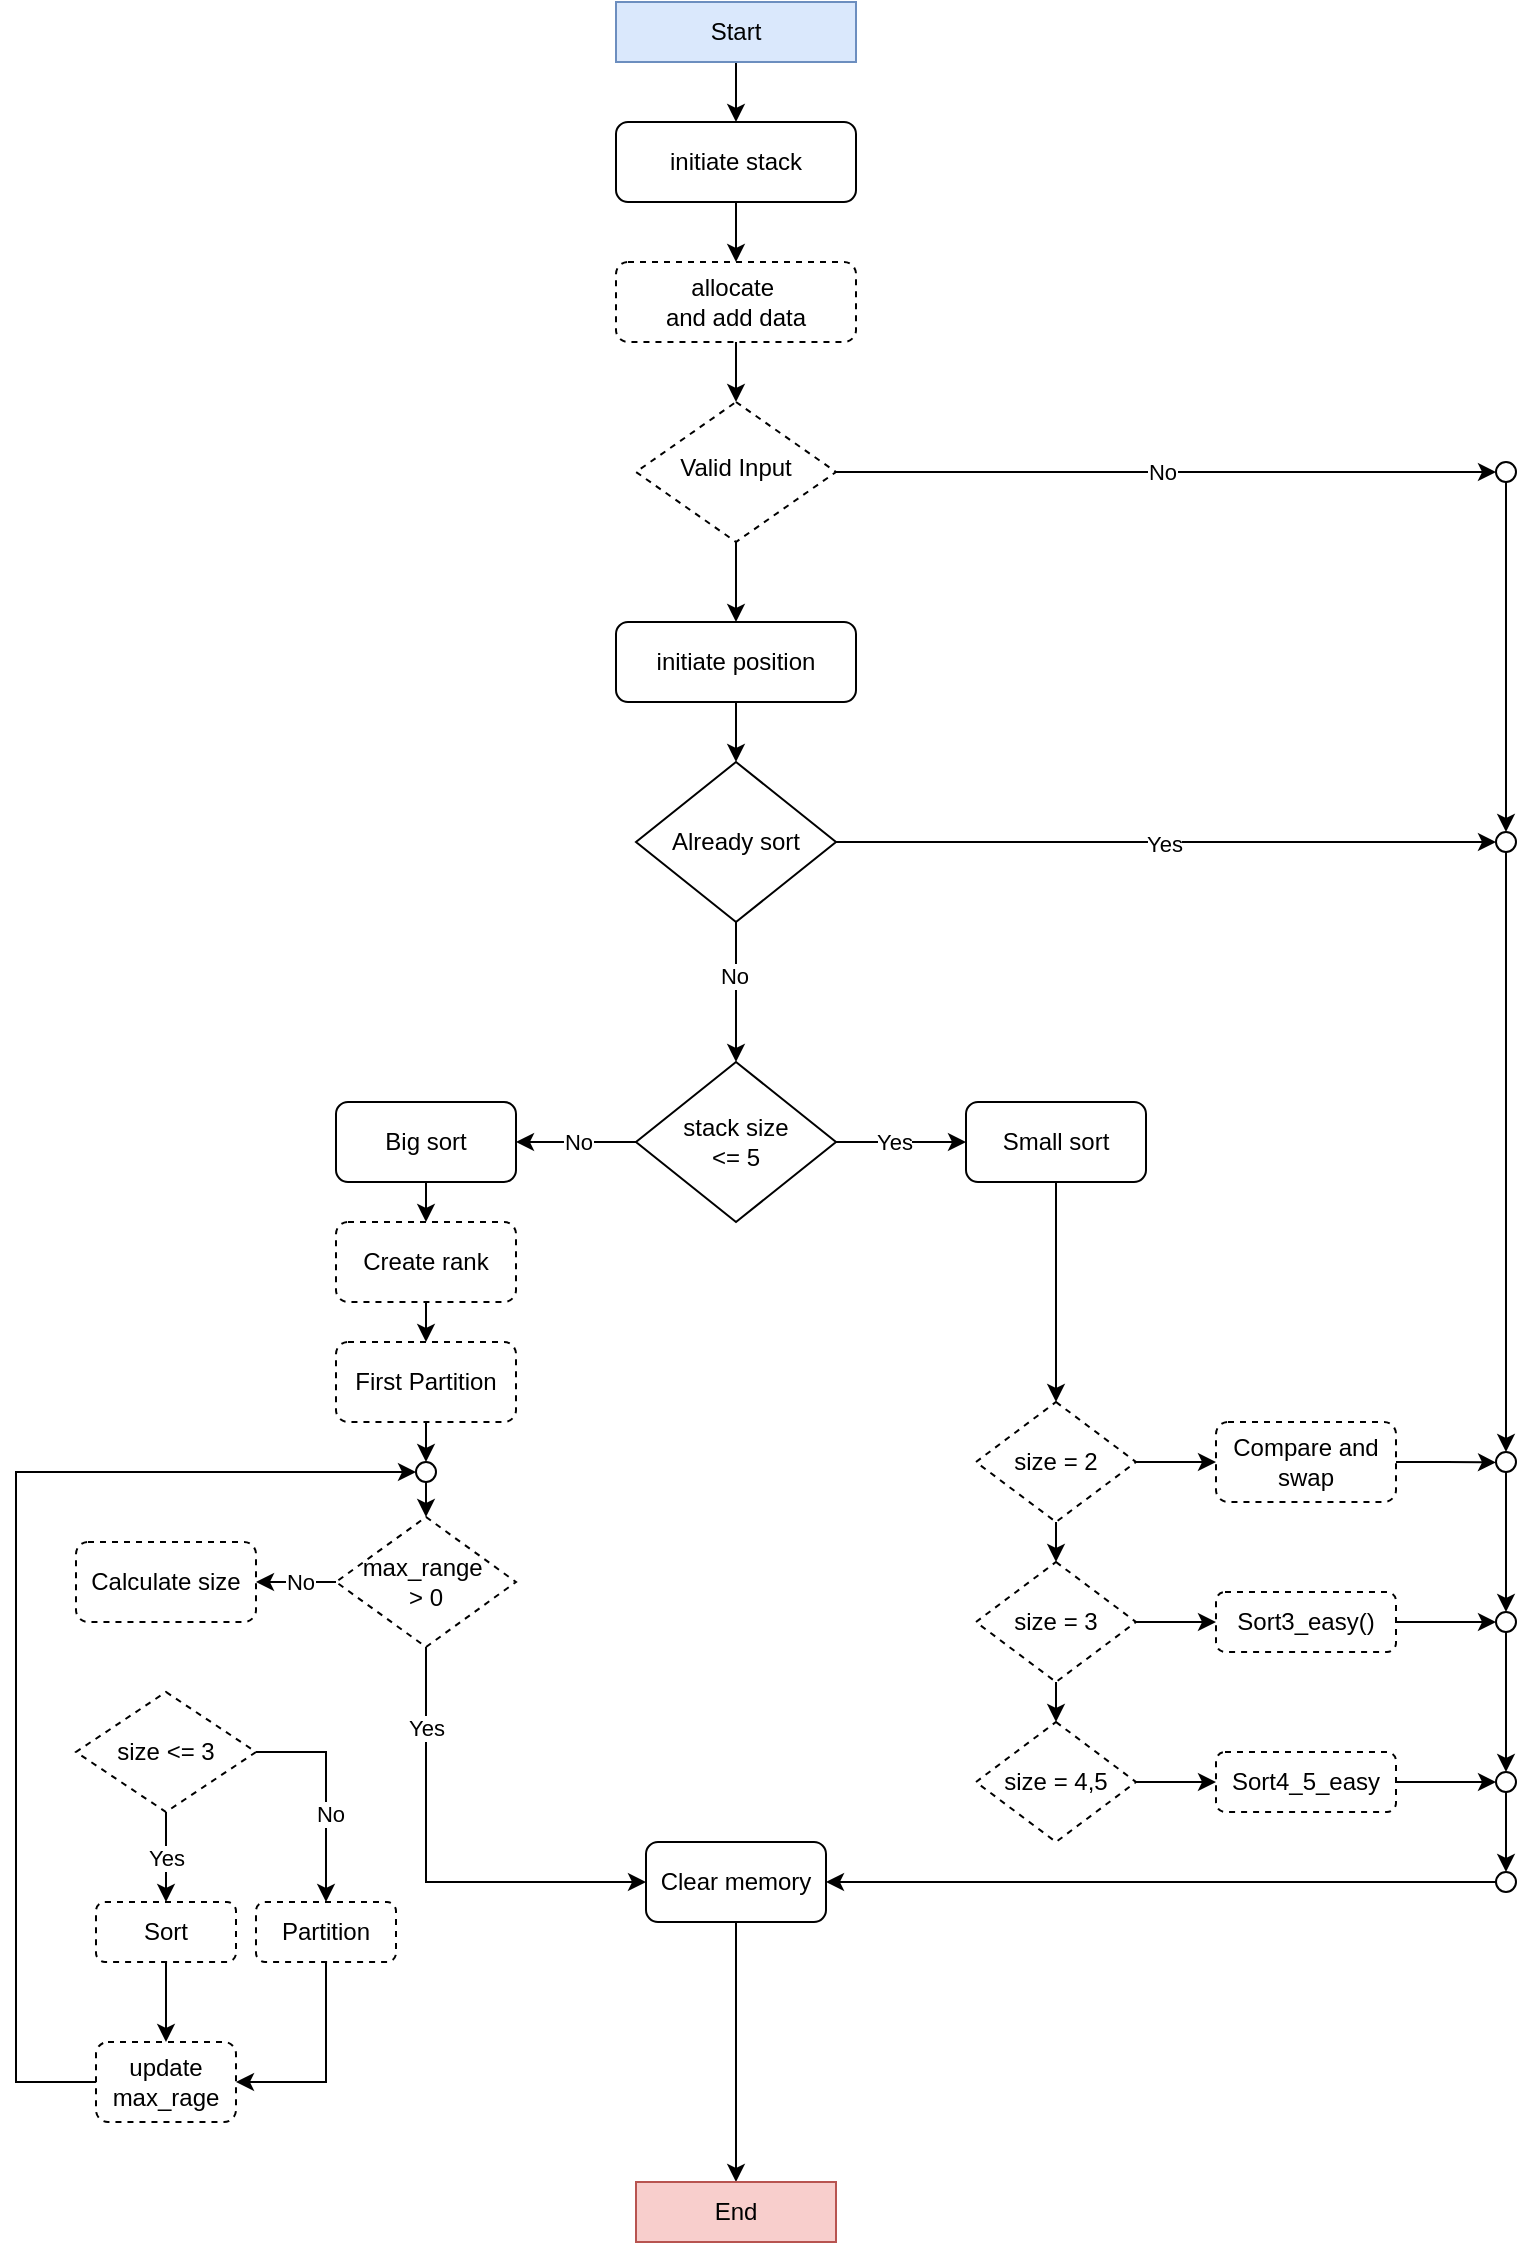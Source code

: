 <mxfile version="24.0.6" type="github">
  <diagram id="C5RBs43oDa-KdzZeNtuy" name="Page-1">
    <mxGraphModel dx="2183" dy="1218" grid="1" gridSize="10" guides="1" tooltips="1" connect="1" arrows="1" fold="1" page="1" pageScale="1" pageWidth="827" pageHeight="1169" math="0" shadow="0">
      <root>
        <mxCell id="WIyWlLk6GJQsqaUBKTNV-0" />
        <mxCell id="WIyWlLk6GJQsqaUBKTNV-1" parent="WIyWlLk6GJQsqaUBKTNV-0" />
        <mxCell id="iqIzlQ-DEFg9d7LHKSKr-54" style="edgeStyle=orthogonalEdgeStyle;rounded=0;orthogonalLoop=1;jettySize=auto;html=1;exitX=0.5;exitY=1;exitDx=0;exitDy=0;entryX=0.5;entryY=0;entryDx=0;entryDy=0;" edge="1" parent="WIyWlLk6GJQsqaUBKTNV-1" source="WIyWlLk6GJQsqaUBKTNV-3" target="iqIzlQ-DEFg9d7LHKSKr-0">
          <mxGeometry relative="1" as="geometry" />
        </mxCell>
        <mxCell id="WIyWlLk6GJQsqaUBKTNV-3" value="initiate stack" style="rounded=1;whiteSpace=wrap;html=1;fontSize=12;glass=0;strokeWidth=1;shadow=0;" parent="WIyWlLk6GJQsqaUBKTNV-1" vertex="1">
          <mxGeometry x="320" y="90" width="120" height="40" as="geometry" />
        </mxCell>
        <mxCell id="iqIzlQ-DEFg9d7LHKSKr-8" style="edgeStyle=orthogonalEdgeStyle;rounded=0;orthogonalLoop=1;jettySize=auto;html=1;exitX=1;exitY=0.5;exitDx=0;exitDy=0;entryX=0;entryY=0.5;entryDx=0;entryDy=0;" edge="1" parent="WIyWlLk6GJQsqaUBKTNV-1" source="WIyWlLk6GJQsqaUBKTNV-6" target="iqIzlQ-DEFg9d7LHKSKr-110">
          <mxGeometry relative="1" as="geometry">
            <mxPoint x="690" y="265" as="targetPoint" />
            <Array as="points" />
          </mxGeometry>
        </mxCell>
        <mxCell id="iqIzlQ-DEFg9d7LHKSKr-9" value="No" style="edgeLabel;html=1;align=center;verticalAlign=middle;resizable=0;points=[];" vertex="1" connectable="0" parent="iqIzlQ-DEFg9d7LHKSKr-8">
          <mxGeometry x="-0.011" y="3" relative="1" as="geometry">
            <mxPoint y="3" as="offset" />
          </mxGeometry>
        </mxCell>
        <mxCell id="iqIzlQ-DEFg9d7LHKSKr-53" style="edgeStyle=orthogonalEdgeStyle;rounded=0;orthogonalLoop=1;jettySize=auto;html=1;exitX=0.5;exitY=1;exitDx=0;exitDy=0;entryX=0.5;entryY=0;entryDx=0;entryDy=0;" edge="1" parent="WIyWlLk6GJQsqaUBKTNV-1" source="WIyWlLk6GJQsqaUBKTNV-6" target="iqIzlQ-DEFg9d7LHKSKr-10">
          <mxGeometry relative="1" as="geometry" />
        </mxCell>
        <mxCell id="WIyWlLk6GJQsqaUBKTNV-6" value="Valid Input" style="rhombus;whiteSpace=wrap;html=1;shadow=0;fontFamily=Helvetica;fontSize=12;align=center;strokeWidth=1;spacing=6;spacingTop=-4;dashed=1;" parent="WIyWlLk6GJQsqaUBKTNV-1" vertex="1">
          <mxGeometry x="330" y="230" width="100" height="70" as="geometry" />
        </mxCell>
        <mxCell id="iqIzlQ-DEFg9d7LHKSKr-3" style="edgeStyle=orthogonalEdgeStyle;rounded=0;orthogonalLoop=1;jettySize=auto;html=1;exitX=0.5;exitY=1;exitDx=0;exitDy=0;entryX=0.5;entryY=0;entryDx=0;entryDy=0;" edge="1" parent="WIyWlLk6GJQsqaUBKTNV-1" source="iqIzlQ-DEFg9d7LHKSKr-0" target="WIyWlLk6GJQsqaUBKTNV-6">
          <mxGeometry relative="1" as="geometry" />
        </mxCell>
        <mxCell id="iqIzlQ-DEFg9d7LHKSKr-0" value="&lt;div&gt;allocate&amp;nbsp;&lt;/div&gt;&lt;div&gt;and add data&lt;/div&gt;" style="rounded=1;whiteSpace=wrap;html=1;dashed=1;" vertex="1" parent="WIyWlLk6GJQsqaUBKTNV-1">
          <mxGeometry x="320" y="160" width="120" height="40" as="geometry" />
        </mxCell>
        <mxCell id="iqIzlQ-DEFg9d7LHKSKr-15" style="edgeStyle=orthogonalEdgeStyle;rounded=0;orthogonalLoop=1;jettySize=auto;html=1;entryX=0.5;entryY=0;entryDx=0;entryDy=0;" edge="1" parent="WIyWlLk6GJQsqaUBKTNV-1" source="iqIzlQ-DEFg9d7LHKSKr-10" target="iqIzlQ-DEFg9d7LHKSKr-14">
          <mxGeometry relative="1" as="geometry" />
        </mxCell>
        <mxCell id="iqIzlQ-DEFg9d7LHKSKr-10" value="initiate position" style="rounded=1;whiteSpace=wrap;html=1;fontSize=12;glass=0;strokeWidth=1;shadow=0;" vertex="1" parent="WIyWlLk6GJQsqaUBKTNV-1">
          <mxGeometry x="320" y="340" width="120" height="40" as="geometry" />
        </mxCell>
        <mxCell id="iqIzlQ-DEFg9d7LHKSKr-25" style="edgeStyle=orthogonalEdgeStyle;rounded=0;orthogonalLoop=1;jettySize=auto;html=1;exitX=1;exitY=0.5;exitDx=0;exitDy=0;entryX=0;entryY=0.5;entryDx=0;entryDy=0;" edge="1" parent="WIyWlLk6GJQsqaUBKTNV-1" source="iqIzlQ-DEFg9d7LHKSKr-14" target="iqIzlQ-DEFg9d7LHKSKr-109">
          <mxGeometry relative="1" as="geometry">
            <mxPoint x="690" y="450" as="targetPoint" />
          </mxGeometry>
        </mxCell>
        <mxCell id="iqIzlQ-DEFg9d7LHKSKr-28" value="Yes" style="edgeLabel;html=1;align=center;verticalAlign=middle;resizable=0;points=[];" vertex="1" connectable="0" parent="iqIzlQ-DEFg9d7LHKSKr-25">
          <mxGeometry x="-0.01" y="-1" relative="1" as="geometry">
            <mxPoint as="offset" />
          </mxGeometry>
        </mxCell>
        <mxCell id="iqIzlQ-DEFg9d7LHKSKr-31" style="edgeStyle=orthogonalEdgeStyle;rounded=0;orthogonalLoop=1;jettySize=auto;html=1;exitX=0.5;exitY=1;exitDx=0;exitDy=0;entryX=0.5;entryY=0;entryDx=0;entryDy=0;" edge="1" parent="WIyWlLk6GJQsqaUBKTNV-1" source="iqIzlQ-DEFg9d7LHKSKr-14" target="iqIzlQ-DEFg9d7LHKSKr-30">
          <mxGeometry relative="1" as="geometry" />
        </mxCell>
        <mxCell id="iqIzlQ-DEFg9d7LHKSKr-32" value="No" style="edgeLabel;html=1;align=center;verticalAlign=middle;resizable=0;points=[];" vertex="1" connectable="0" parent="iqIzlQ-DEFg9d7LHKSKr-31">
          <mxGeometry x="-0.244" y="-1" relative="1" as="geometry">
            <mxPoint as="offset" />
          </mxGeometry>
        </mxCell>
        <mxCell id="iqIzlQ-DEFg9d7LHKSKr-14" value="Already sort " style="rhombus;whiteSpace=wrap;html=1;" vertex="1" parent="WIyWlLk6GJQsqaUBKTNV-1">
          <mxGeometry x="330" y="410" width="100" height="80" as="geometry" />
        </mxCell>
        <mxCell id="iqIzlQ-DEFg9d7LHKSKr-50" style="edgeStyle=orthogonalEdgeStyle;rounded=0;orthogonalLoop=1;jettySize=auto;html=1;exitX=1;exitY=0.5;exitDx=0;exitDy=0;entryX=0;entryY=0.5;entryDx=0;entryDy=0;" edge="1" parent="WIyWlLk6GJQsqaUBKTNV-1" source="iqIzlQ-DEFg9d7LHKSKr-30" target="iqIzlQ-DEFg9d7LHKSKr-35">
          <mxGeometry relative="1" as="geometry" />
        </mxCell>
        <mxCell id="iqIzlQ-DEFg9d7LHKSKr-51" value="Yes" style="edgeLabel;html=1;align=center;verticalAlign=middle;resizable=0;points=[];" vertex="1" connectable="0" parent="iqIzlQ-DEFg9d7LHKSKr-50">
          <mxGeometry x="-0.119" y="-3" relative="1" as="geometry">
            <mxPoint y="-3" as="offset" />
          </mxGeometry>
        </mxCell>
        <mxCell id="iqIzlQ-DEFg9d7LHKSKr-65" style="edgeStyle=orthogonalEdgeStyle;rounded=0;orthogonalLoop=1;jettySize=auto;html=1;exitX=0;exitY=0.5;exitDx=0;exitDy=0;entryX=1;entryY=0.5;entryDx=0;entryDy=0;" edge="1" parent="WIyWlLk6GJQsqaUBKTNV-1" source="iqIzlQ-DEFg9d7LHKSKr-30">
          <mxGeometry relative="1" as="geometry">
            <mxPoint x="270" y="600" as="targetPoint" />
          </mxGeometry>
        </mxCell>
        <mxCell id="iqIzlQ-DEFg9d7LHKSKr-74" value="No" style="edgeLabel;html=1;align=center;verticalAlign=middle;resizable=0;points=[];" vertex="1" connectable="0" parent="iqIzlQ-DEFg9d7LHKSKr-65">
          <mxGeometry x="-0.425" y="-1" relative="1" as="geometry">
            <mxPoint x="-12" y="1" as="offset" />
          </mxGeometry>
        </mxCell>
        <mxCell id="iqIzlQ-DEFg9d7LHKSKr-30" value="&lt;div&gt;stack size &lt;br&gt;&lt;/div&gt;&lt;div&gt;&amp;lt;= 5&lt;br&gt;&lt;/div&gt;" style="rhombus;whiteSpace=wrap;html=1;" vertex="1" parent="WIyWlLk6GJQsqaUBKTNV-1">
          <mxGeometry x="330" y="560" width="100" height="80" as="geometry" />
        </mxCell>
        <mxCell id="iqIzlQ-DEFg9d7LHKSKr-39" style="edgeStyle=orthogonalEdgeStyle;rounded=0;orthogonalLoop=1;jettySize=auto;html=1;exitX=0.5;exitY=1;exitDx=0;exitDy=0;entryX=0.5;entryY=0;entryDx=0;entryDy=0;" edge="1" parent="WIyWlLk6GJQsqaUBKTNV-1" source="iqIzlQ-DEFg9d7LHKSKr-35" target="iqIzlQ-DEFg9d7LHKSKr-36">
          <mxGeometry relative="1" as="geometry" />
        </mxCell>
        <mxCell id="iqIzlQ-DEFg9d7LHKSKr-35" value="Small sort" style="rounded=1;whiteSpace=wrap;html=1;" vertex="1" parent="WIyWlLk6GJQsqaUBKTNV-1">
          <mxGeometry x="495" y="580" width="90" height="40" as="geometry" />
        </mxCell>
        <mxCell id="iqIzlQ-DEFg9d7LHKSKr-40" style="edgeStyle=orthogonalEdgeStyle;rounded=0;orthogonalLoop=1;jettySize=auto;html=1;exitX=0.5;exitY=1;exitDx=0;exitDy=0;entryX=0.5;entryY=0;entryDx=0;entryDy=0;" edge="1" parent="WIyWlLk6GJQsqaUBKTNV-1" source="iqIzlQ-DEFg9d7LHKSKr-36" target="iqIzlQ-DEFg9d7LHKSKr-37">
          <mxGeometry relative="1" as="geometry" />
        </mxCell>
        <mxCell id="iqIzlQ-DEFg9d7LHKSKr-47" style="edgeStyle=orthogonalEdgeStyle;rounded=0;orthogonalLoop=1;jettySize=auto;html=1;exitX=1;exitY=0.5;exitDx=0;exitDy=0;entryX=0;entryY=0.5;entryDx=0;entryDy=0;" edge="1" parent="WIyWlLk6GJQsqaUBKTNV-1" source="iqIzlQ-DEFg9d7LHKSKr-36" target="iqIzlQ-DEFg9d7LHKSKr-44">
          <mxGeometry relative="1" as="geometry" />
        </mxCell>
        <mxCell id="iqIzlQ-DEFg9d7LHKSKr-36" value="size = 2" style="rhombus;whiteSpace=wrap;html=1;dashed=1;" vertex="1" parent="WIyWlLk6GJQsqaUBKTNV-1">
          <mxGeometry x="500" y="730" width="80" height="60" as="geometry" />
        </mxCell>
        <mxCell id="iqIzlQ-DEFg9d7LHKSKr-41" style="edgeStyle=orthogonalEdgeStyle;rounded=0;orthogonalLoop=1;jettySize=auto;html=1;exitX=0.5;exitY=1;exitDx=0;exitDy=0;entryX=0.5;entryY=0;entryDx=0;entryDy=0;" edge="1" parent="WIyWlLk6GJQsqaUBKTNV-1" source="iqIzlQ-DEFg9d7LHKSKr-37" target="iqIzlQ-DEFg9d7LHKSKr-38">
          <mxGeometry relative="1" as="geometry" />
        </mxCell>
        <mxCell id="iqIzlQ-DEFg9d7LHKSKr-48" style="edgeStyle=orthogonalEdgeStyle;rounded=0;orthogonalLoop=1;jettySize=auto;html=1;exitX=1;exitY=0.5;exitDx=0;exitDy=0;entryX=0;entryY=0.5;entryDx=0;entryDy=0;" edge="1" parent="WIyWlLk6GJQsqaUBKTNV-1" source="iqIzlQ-DEFg9d7LHKSKr-37" target="iqIzlQ-DEFg9d7LHKSKr-45">
          <mxGeometry relative="1" as="geometry" />
        </mxCell>
        <mxCell id="iqIzlQ-DEFg9d7LHKSKr-37" value="size = 3" style="rhombus;whiteSpace=wrap;html=1;dashed=1;" vertex="1" parent="WIyWlLk6GJQsqaUBKTNV-1">
          <mxGeometry x="500" y="810" width="80" height="60" as="geometry" />
        </mxCell>
        <mxCell id="iqIzlQ-DEFg9d7LHKSKr-49" style="edgeStyle=orthogonalEdgeStyle;rounded=0;orthogonalLoop=1;jettySize=auto;html=1;exitX=1;exitY=0.5;exitDx=0;exitDy=0;entryX=0;entryY=0.5;entryDx=0;entryDy=0;" edge="1" parent="WIyWlLk6GJQsqaUBKTNV-1" source="iqIzlQ-DEFg9d7LHKSKr-38" target="iqIzlQ-DEFg9d7LHKSKr-46">
          <mxGeometry relative="1" as="geometry" />
        </mxCell>
        <mxCell id="iqIzlQ-DEFg9d7LHKSKr-38" value="size = 4,5" style="rhombus;whiteSpace=wrap;html=1;dashed=1;" vertex="1" parent="WIyWlLk6GJQsqaUBKTNV-1">
          <mxGeometry x="500" y="890" width="80" height="60" as="geometry" />
        </mxCell>
        <mxCell id="iqIzlQ-DEFg9d7LHKSKr-114" style="edgeStyle=orthogonalEdgeStyle;rounded=0;orthogonalLoop=1;jettySize=auto;html=1;exitX=1;exitY=0.5;exitDx=0;exitDy=0;" edge="1" parent="WIyWlLk6GJQsqaUBKTNV-1" source="iqIzlQ-DEFg9d7LHKSKr-44">
          <mxGeometry relative="1" as="geometry">
            <mxPoint x="760" y="760.2" as="targetPoint" />
          </mxGeometry>
        </mxCell>
        <mxCell id="iqIzlQ-DEFg9d7LHKSKr-44" value="Compare and swap" style="rounded=1;whiteSpace=wrap;html=1;dashed=1;" vertex="1" parent="WIyWlLk6GJQsqaUBKTNV-1">
          <mxGeometry x="620" y="740" width="90" height="40" as="geometry" />
        </mxCell>
        <mxCell id="iqIzlQ-DEFg9d7LHKSKr-67" style="edgeStyle=orthogonalEdgeStyle;rounded=0;orthogonalLoop=1;jettySize=auto;html=1;exitX=1;exitY=0.5;exitDx=0;exitDy=0;" edge="1" parent="WIyWlLk6GJQsqaUBKTNV-1">
          <mxGeometry relative="1" as="geometry">
            <mxPoint x="760" y="840" as="targetPoint" />
            <mxPoint x="675" y="840" as="sourcePoint" />
          </mxGeometry>
        </mxCell>
        <mxCell id="iqIzlQ-DEFg9d7LHKSKr-45" value="Sort3_easy()" style="rounded=1;whiteSpace=wrap;html=1;dashed=1;" vertex="1" parent="WIyWlLk6GJQsqaUBKTNV-1">
          <mxGeometry x="620" y="825" width="90" height="30" as="geometry" />
        </mxCell>
        <mxCell id="iqIzlQ-DEFg9d7LHKSKr-68" style="edgeStyle=orthogonalEdgeStyle;rounded=0;orthogonalLoop=1;jettySize=auto;html=1;" edge="1" parent="WIyWlLk6GJQsqaUBKTNV-1">
          <mxGeometry relative="1" as="geometry">
            <mxPoint x="760" y="920" as="targetPoint" />
            <mxPoint x="675" y="920.029" as="sourcePoint" />
          </mxGeometry>
        </mxCell>
        <mxCell id="iqIzlQ-DEFg9d7LHKSKr-46" value="Sort4_5_easy" style="rounded=1;whiteSpace=wrap;html=1;dashed=1;" vertex="1" parent="WIyWlLk6GJQsqaUBKTNV-1">
          <mxGeometry x="620" y="905" width="90" height="30" as="geometry" />
        </mxCell>
        <mxCell id="iqIzlQ-DEFg9d7LHKSKr-94" style="edgeStyle=orthogonalEdgeStyle;rounded=0;orthogonalLoop=1;jettySize=auto;html=1;exitX=0.5;exitY=1;exitDx=0;exitDy=0;entryX=0.5;entryY=0;entryDx=0;entryDy=0;" edge="1" parent="WIyWlLk6GJQsqaUBKTNV-1" source="iqIzlQ-DEFg9d7LHKSKr-52" target="iqIzlQ-DEFg9d7LHKSKr-69">
          <mxGeometry relative="1" as="geometry" />
        </mxCell>
        <mxCell id="iqIzlQ-DEFg9d7LHKSKr-52" value="Big sort" style="rounded=1;whiteSpace=wrap;html=1;" vertex="1" parent="WIyWlLk6GJQsqaUBKTNV-1">
          <mxGeometry x="180" y="580" width="90" height="40" as="geometry" />
        </mxCell>
        <mxCell id="iqIzlQ-DEFg9d7LHKSKr-123" style="edgeStyle=orthogonalEdgeStyle;rounded=0;orthogonalLoop=1;jettySize=auto;html=1;exitX=0.5;exitY=1;exitDx=0;exitDy=0;entryX=0.5;entryY=0;entryDx=0;entryDy=0;" edge="1" parent="WIyWlLk6GJQsqaUBKTNV-1" source="iqIzlQ-DEFg9d7LHKSKr-55" target="iqIzlQ-DEFg9d7LHKSKr-61">
          <mxGeometry relative="1" as="geometry" />
        </mxCell>
        <mxCell id="iqIzlQ-DEFg9d7LHKSKr-55" value="Clear memory" style="rounded=1;whiteSpace=wrap;html=1;" vertex="1" parent="WIyWlLk6GJQsqaUBKTNV-1">
          <mxGeometry x="335" y="950" width="90" height="40" as="geometry" />
        </mxCell>
        <mxCell id="iqIzlQ-DEFg9d7LHKSKr-107" style="edgeStyle=orthogonalEdgeStyle;rounded=0;orthogonalLoop=1;jettySize=auto;html=1;exitX=0.5;exitY=1;exitDx=0;exitDy=0;entryX=0.5;entryY=0;entryDx=0;entryDy=0;" edge="1" parent="WIyWlLk6GJQsqaUBKTNV-1" source="iqIzlQ-DEFg9d7LHKSKr-60" target="WIyWlLk6GJQsqaUBKTNV-3">
          <mxGeometry relative="1" as="geometry" />
        </mxCell>
        <mxCell id="iqIzlQ-DEFg9d7LHKSKr-60" value="Start" style="rounded=0;whiteSpace=wrap;html=1;fillColor=#dae8fc;strokeColor=#6c8ebf;" vertex="1" parent="WIyWlLk6GJQsqaUBKTNV-1">
          <mxGeometry x="320" y="30" width="120" height="30" as="geometry" />
        </mxCell>
        <mxCell id="iqIzlQ-DEFg9d7LHKSKr-61" value="End" style="rounded=0;whiteSpace=wrap;html=1;fillColor=#f8cecc;strokeColor=#b85450;" vertex="1" parent="WIyWlLk6GJQsqaUBKTNV-1">
          <mxGeometry x="330" y="1120" width="100" height="30" as="geometry" />
        </mxCell>
        <mxCell id="iqIzlQ-DEFg9d7LHKSKr-95" style="edgeStyle=orthogonalEdgeStyle;rounded=0;orthogonalLoop=1;jettySize=auto;html=1;exitX=0.5;exitY=1;exitDx=0;exitDy=0;entryX=0.5;entryY=0;entryDx=0;entryDy=0;" edge="1" parent="WIyWlLk6GJQsqaUBKTNV-1" source="iqIzlQ-DEFg9d7LHKSKr-69" target="iqIzlQ-DEFg9d7LHKSKr-70">
          <mxGeometry relative="1" as="geometry" />
        </mxCell>
        <mxCell id="iqIzlQ-DEFg9d7LHKSKr-69" value="Create rank" style="rounded=1;whiteSpace=wrap;html=1;dashed=1;" vertex="1" parent="WIyWlLk6GJQsqaUBKTNV-1">
          <mxGeometry x="180" y="640" width="90" height="40" as="geometry" />
        </mxCell>
        <mxCell id="iqIzlQ-DEFg9d7LHKSKr-104" style="edgeStyle=orthogonalEdgeStyle;rounded=0;orthogonalLoop=1;jettySize=auto;html=1;exitX=0.5;exitY=1;exitDx=0;exitDy=0;entryX=0.5;entryY=0;entryDx=0;entryDy=0;" edge="1" parent="WIyWlLk6GJQsqaUBKTNV-1" source="iqIzlQ-DEFg9d7LHKSKr-70" target="iqIzlQ-DEFg9d7LHKSKr-103">
          <mxGeometry relative="1" as="geometry" />
        </mxCell>
        <mxCell id="iqIzlQ-DEFg9d7LHKSKr-70" value="First Partition" style="rounded=1;whiteSpace=wrap;html=1;dashed=1;" vertex="1" parent="WIyWlLk6GJQsqaUBKTNV-1">
          <mxGeometry x="180" y="700" width="90" height="40" as="geometry" />
        </mxCell>
        <mxCell id="iqIzlQ-DEFg9d7LHKSKr-72" style="edgeStyle=orthogonalEdgeStyle;rounded=0;orthogonalLoop=1;jettySize=auto;html=1;exitX=0.5;exitY=1;exitDx=0;exitDy=0;entryX=0;entryY=0.5;entryDx=0;entryDy=0;" edge="1" parent="WIyWlLk6GJQsqaUBKTNV-1" source="iqIzlQ-DEFg9d7LHKSKr-71" target="iqIzlQ-DEFg9d7LHKSKr-55">
          <mxGeometry relative="1" as="geometry" />
        </mxCell>
        <mxCell id="iqIzlQ-DEFg9d7LHKSKr-78" value="Yes" style="edgeLabel;html=1;align=center;verticalAlign=middle;resizable=0;points=[];" vertex="1" connectable="0" parent="iqIzlQ-DEFg9d7LHKSKr-72">
          <mxGeometry x="-0.644" relative="1" as="geometry">
            <mxPoint as="offset" />
          </mxGeometry>
        </mxCell>
        <mxCell id="iqIzlQ-DEFg9d7LHKSKr-81" style="edgeStyle=orthogonalEdgeStyle;rounded=0;orthogonalLoop=1;jettySize=auto;html=1;exitX=0;exitY=0.5;exitDx=0;exitDy=0;entryX=1;entryY=0.5;entryDx=0;entryDy=0;" edge="1" parent="WIyWlLk6GJQsqaUBKTNV-1" source="iqIzlQ-DEFg9d7LHKSKr-71" target="iqIzlQ-DEFg9d7LHKSKr-73">
          <mxGeometry relative="1" as="geometry" />
        </mxCell>
        <mxCell id="iqIzlQ-DEFg9d7LHKSKr-82" value="No" style="edgeLabel;html=1;align=center;verticalAlign=middle;resizable=0;points=[];" vertex="1" connectable="0" parent="iqIzlQ-DEFg9d7LHKSKr-81">
          <mxGeometry x="-0.076" y="-2" relative="1" as="geometry">
            <mxPoint y="2" as="offset" />
          </mxGeometry>
        </mxCell>
        <mxCell id="iqIzlQ-DEFg9d7LHKSKr-71" value="&lt;div&gt;max_range&amp;nbsp;&lt;/div&gt;&lt;div&gt;&amp;gt; 0&lt;/div&gt;" style="rhombus;whiteSpace=wrap;html=1;dashed=1;" vertex="1" parent="WIyWlLk6GJQsqaUBKTNV-1">
          <mxGeometry x="180" y="787.5" width="90" height="65" as="geometry" />
        </mxCell>
        <mxCell id="iqIzlQ-DEFg9d7LHKSKr-73" value="Calculate size" style="rounded=1;whiteSpace=wrap;html=1;dashed=1;" vertex="1" parent="WIyWlLk6GJQsqaUBKTNV-1">
          <mxGeometry x="50" y="800" width="90" height="40" as="geometry" />
        </mxCell>
        <mxCell id="iqIzlQ-DEFg9d7LHKSKr-86" value="Yes" style="edgeStyle=orthogonalEdgeStyle;rounded=0;orthogonalLoop=1;jettySize=auto;html=1;exitX=0.5;exitY=1;exitDx=0;exitDy=0;entryX=0.5;entryY=0;entryDx=0;entryDy=0;" edge="1" parent="WIyWlLk6GJQsqaUBKTNV-1" source="iqIzlQ-DEFg9d7LHKSKr-77" target="iqIzlQ-DEFg9d7LHKSKr-84">
          <mxGeometry relative="1" as="geometry" />
        </mxCell>
        <mxCell id="iqIzlQ-DEFg9d7LHKSKr-87" style="edgeStyle=orthogonalEdgeStyle;rounded=0;orthogonalLoop=1;jettySize=auto;html=1;exitX=1;exitY=0.5;exitDx=0;exitDy=0;entryX=0.5;entryY=0;entryDx=0;entryDy=0;" edge="1" parent="WIyWlLk6GJQsqaUBKTNV-1" source="iqIzlQ-DEFg9d7LHKSKr-77" target="iqIzlQ-DEFg9d7LHKSKr-85">
          <mxGeometry relative="1" as="geometry" />
        </mxCell>
        <mxCell id="iqIzlQ-DEFg9d7LHKSKr-88" value="No" style="edgeLabel;html=1;align=center;verticalAlign=middle;resizable=0;points=[];" vertex="1" connectable="0" parent="iqIzlQ-DEFg9d7LHKSKr-87">
          <mxGeometry x="0.203" y="2" relative="1" as="geometry">
            <mxPoint as="offset" />
          </mxGeometry>
        </mxCell>
        <mxCell id="iqIzlQ-DEFg9d7LHKSKr-77" value="size &amp;lt;= 3" style="rhombus;whiteSpace=wrap;html=1;dashed=1;" vertex="1" parent="WIyWlLk6GJQsqaUBKTNV-1">
          <mxGeometry x="50" y="875" width="90" height="60" as="geometry" />
        </mxCell>
        <mxCell id="iqIzlQ-DEFg9d7LHKSKr-102" style="edgeStyle=orthogonalEdgeStyle;rounded=0;orthogonalLoop=1;jettySize=auto;html=1;exitX=0.5;exitY=1;exitDx=0;exitDy=0;entryX=0.5;entryY=0;entryDx=0;entryDy=0;" edge="1" parent="WIyWlLk6GJQsqaUBKTNV-1" source="iqIzlQ-DEFg9d7LHKSKr-84" target="iqIzlQ-DEFg9d7LHKSKr-99">
          <mxGeometry relative="1" as="geometry" />
        </mxCell>
        <mxCell id="iqIzlQ-DEFg9d7LHKSKr-84" value="Sort" style="rounded=1;whiteSpace=wrap;html=1;dashed=1;" vertex="1" parent="WIyWlLk6GJQsqaUBKTNV-1">
          <mxGeometry x="60" y="980" width="70" height="30" as="geometry" />
        </mxCell>
        <mxCell id="iqIzlQ-DEFg9d7LHKSKr-101" style="edgeStyle=orthogonalEdgeStyle;rounded=0;orthogonalLoop=1;jettySize=auto;html=1;exitX=0.5;exitY=1;exitDx=0;exitDy=0;entryX=1;entryY=0.5;entryDx=0;entryDy=0;" edge="1" parent="WIyWlLk6GJQsqaUBKTNV-1" source="iqIzlQ-DEFg9d7LHKSKr-85" target="iqIzlQ-DEFg9d7LHKSKr-99">
          <mxGeometry relative="1" as="geometry" />
        </mxCell>
        <mxCell id="iqIzlQ-DEFg9d7LHKSKr-85" value="Partition" style="rounded=1;whiteSpace=wrap;html=1;dashed=1;" vertex="1" parent="WIyWlLk6GJQsqaUBKTNV-1">
          <mxGeometry x="140" y="980" width="70" height="30" as="geometry" />
        </mxCell>
        <mxCell id="iqIzlQ-DEFg9d7LHKSKr-106" style="edgeStyle=orthogonalEdgeStyle;rounded=0;orthogonalLoop=1;jettySize=auto;html=1;exitX=0;exitY=0.5;exitDx=0;exitDy=0;entryX=0;entryY=0.5;entryDx=0;entryDy=0;" edge="1" parent="WIyWlLk6GJQsqaUBKTNV-1" source="iqIzlQ-DEFg9d7LHKSKr-99" target="iqIzlQ-DEFg9d7LHKSKr-103">
          <mxGeometry relative="1" as="geometry">
            <Array as="points">
              <mxPoint x="20" y="1070" />
              <mxPoint x="20" y="765" />
            </Array>
          </mxGeometry>
        </mxCell>
        <mxCell id="iqIzlQ-DEFg9d7LHKSKr-99" value="update max_rage" style="rounded=1;whiteSpace=wrap;html=1;dashed=1;" vertex="1" parent="WIyWlLk6GJQsqaUBKTNV-1">
          <mxGeometry x="60" y="1050" width="70" height="40" as="geometry" />
        </mxCell>
        <mxCell id="iqIzlQ-DEFg9d7LHKSKr-105" style="edgeStyle=orthogonalEdgeStyle;rounded=0;orthogonalLoop=1;jettySize=auto;html=1;exitX=0.5;exitY=1;exitDx=0;exitDy=0;entryX=0.5;entryY=0;entryDx=0;entryDy=0;" edge="1" parent="WIyWlLk6GJQsqaUBKTNV-1" source="iqIzlQ-DEFg9d7LHKSKr-103" target="iqIzlQ-DEFg9d7LHKSKr-71">
          <mxGeometry relative="1" as="geometry" />
        </mxCell>
        <mxCell id="iqIzlQ-DEFg9d7LHKSKr-103" value="" style="ellipse;whiteSpace=wrap;html=1;aspect=fixed;" vertex="1" parent="WIyWlLk6GJQsqaUBKTNV-1">
          <mxGeometry x="220" y="760" width="10" height="10" as="geometry" />
        </mxCell>
        <mxCell id="iqIzlQ-DEFg9d7LHKSKr-113" style="edgeStyle=orthogonalEdgeStyle;rounded=0;orthogonalLoop=1;jettySize=auto;html=1;exitX=0.5;exitY=1;exitDx=0;exitDy=0;entryX=0.5;entryY=0;entryDx=0;entryDy=0;" edge="1" parent="WIyWlLk6GJQsqaUBKTNV-1" source="iqIzlQ-DEFg9d7LHKSKr-109" target="iqIzlQ-DEFg9d7LHKSKr-115">
          <mxGeometry relative="1" as="geometry">
            <mxPoint x="765.333" y="760.0" as="targetPoint" />
          </mxGeometry>
        </mxCell>
        <mxCell id="iqIzlQ-DEFg9d7LHKSKr-109" value="" style="ellipse;whiteSpace=wrap;html=1;aspect=fixed;" vertex="1" parent="WIyWlLk6GJQsqaUBKTNV-1">
          <mxGeometry x="760" y="445" width="10" height="10" as="geometry" />
        </mxCell>
        <mxCell id="iqIzlQ-DEFg9d7LHKSKr-112" style="edgeStyle=orthogonalEdgeStyle;rounded=0;orthogonalLoop=1;jettySize=auto;html=1;exitX=0.5;exitY=1;exitDx=0;exitDy=0;entryX=0.5;entryY=0;entryDx=0;entryDy=0;" edge="1" parent="WIyWlLk6GJQsqaUBKTNV-1" source="iqIzlQ-DEFg9d7LHKSKr-110" target="iqIzlQ-DEFg9d7LHKSKr-109">
          <mxGeometry relative="1" as="geometry" />
        </mxCell>
        <mxCell id="iqIzlQ-DEFg9d7LHKSKr-110" value="" style="ellipse;whiteSpace=wrap;html=1;aspect=fixed;" vertex="1" parent="WIyWlLk6GJQsqaUBKTNV-1">
          <mxGeometry x="760" y="260" width="10" height="10" as="geometry" />
        </mxCell>
        <mxCell id="iqIzlQ-DEFg9d7LHKSKr-117" style="edgeStyle=orthogonalEdgeStyle;rounded=0;orthogonalLoop=1;jettySize=auto;html=1;exitX=0.5;exitY=1;exitDx=0;exitDy=0;entryX=0.5;entryY=0;entryDx=0;entryDy=0;" edge="1" parent="WIyWlLk6GJQsqaUBKTNV-1" source="iqIzlQ-DEFg9d7LHKSKr-120" target="iqIzlQ-DEFg9d7LHKSKr-116">
          <mxGeometry relative="1" as="geometry" />
        </mxCell>
        <mxCell id="iqIzlQ-DEFg9d7LHKSKr-115" value="" style="ellipse;whiteSpace=wrap;html=1;aspect=fixed;" vertex="1" parent="WIyWlLk6GJQsqaUBKTNV-1">
          <mxGeometry x="760" y="755" width="10" height="10" as="geometry" />
        </mxCell>
        <mxCell id="iqIzlQ-DEFg9d7LHKSKr-118" style="edgeStyle=orthogonalEdgeStyle;rounded=0;orthogonalLoop=1;jettySize=auto;html=1;exitX=0;exitY=0.5;exitDx=0;exitDy=0;" edge="1" parent="WIyWlLk6GJQsqaUBKTNV-1" source="iqIzlQ-DEFg9d7LHKSKr-116" target="iqIzlQ-DEFg9d7LHKSKr-55">
          <mxGeometry relative="1" as="geometry" />
        </mxCell>
        <mxCell id="iqIzlQ-DEFg9d7LHKSKr-116" value="" style="ellipse;whiteSpace=wrap;html=1;aspect=fixed;" vertex="1" parent="WIyWlLk6GJQsqaUBKTNV-1">
          <mxGeometry x="760" y="965" width="10" height="10" as="geometry" />
        </mxCell>
        <mxCell id="iqIzlQ-DEFg9d7LHKSKr-122" style="edgeStyle=orthogonalEdgeStyle;rounded=0;orthogonalLoop=1;jettySize=auto;html=1;exitX=0.5;exitY=1;exitDx=0;exitDy=0;entryX=0.5;entryY=0;entryDx=0;entryDy=0;" edge="1" parent="WIyWlLk6GJQsqaUBKTNV-1" source="iqIzlQ-DEFg9d7LHKSKr-119" target="iqIzlQ-DEFg9d7LHKSKr-120">
          <mxGeometry relative="1" as="geometry" />
        </mxCell>
        <mxCell id="iqIzlQ-DEFg9d7LHKSKr-119" value="" style="ellipse;whiteSpace=wrap;html=1;aspect=fixed;" vertex="1" parent="WIyWlLk6GJQsqaUBKTNV-1">
          <mxGeometry x="760" y="835" width="10" height="10" as="geometry" />
        </mxCell>
        <mxCell id="iqIzlQ-DEFg9d7LHKSKr-121" value="" style="edgeStyle=orthogonalEdgeStyle;rounded=0;orthogonalLoop=1;jettySize=auto;html=1;exitX=0.5;exitY=1;exitDx=0;exitDy=0;entryX=0.5;entryY=0;entryDx=0;entryDy=0;" edge="1" parent="WIyWlLk6GJQsqaUBKTNV-1" source="iqIzlQ-DEFg9d7LHKSKr-115" target="iqIzlQ-DEFg9d7LHKSKr-119">
          <mxGeometry relative="1" as="geometry">
            <mxPoint x="765" y="765" as="sourcePoint" />
            <mxPoint x="765" y="965" as="targetPoint" />
          </mxGeometry>
        </mxCell>
        <mxCell id="iqIzlQ-DEFg9d7LHKSKr-120" value="" style="ellipse;whiteSpace=wrap;html=1;aspect=fixed;" vertex="1" parent="WIyWlLk6GJQsqaUBKTNV-1">
          <mxGeometry x="760" y="915" width="10" height="10" as="geometry" />
        </mxCell>
      </root>
    </mxGraphModel>
  </diagram>
</mxfile>
